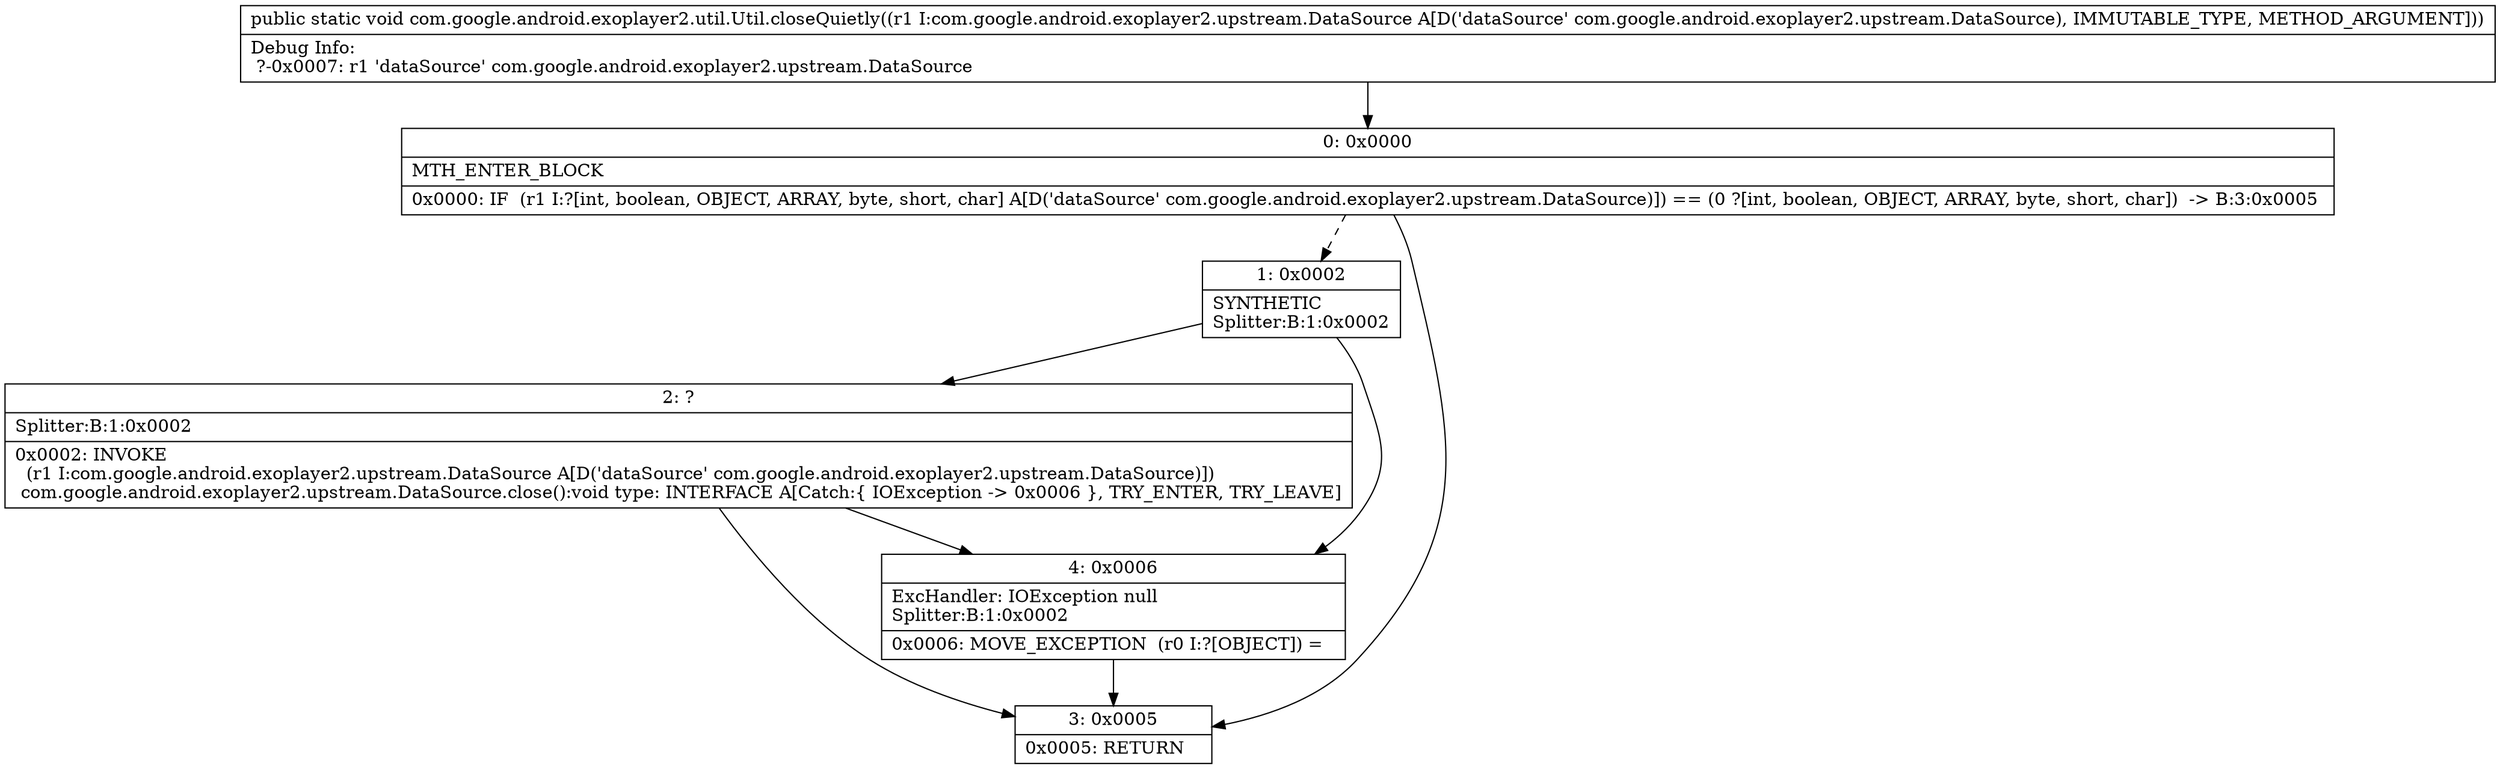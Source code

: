 digraph "CFG forcom.google.android.exoplayer2.util.Util.closeQuietly(Lcom\/google\/android\/exoplayer2\/upstream\/DataSource;)V" {
Node_0 [shape=record,label="{0\:\ 0x0000|MTH_ENTER_BLOCK\l|0x0000: IF  (r1 I:?[int, boolean, OBJECT, ARRAY, byte, short, char] A[D('dataSource' com.google.android.exoplayer2.upstream.DataSource)]) == (0 ?[int, boolean, OBJECT, ARRAY, byte, short, char])  \-\> B:3:0x0005 \l}"];
Node_1 [shape=record,label="{1\:\ 0x0002|SYNTHETIC\lSplitter:B:1:0x0002\l}"];
Node_2 [shape=record,label="{2\:\ ?|Splitter:B:1:0x0002\l|0x0002: INVOKE  \l  (r1 I:com.google.android.exoplayer2.upstream.DataSource A[D('dataSource' com.google.android.exoplayer2.upstream.DataSource)])\l com.google.android.exoplayer2.upstream.DataSource.close():void type: INTERFACE A[Catch:\{ IOException \-\> 0x0006 \}, TRY_ENTER, TRY_LEAVE]\l}"];
Node_3 [shape=record,label="{3\:\ 0x0005|0x0005: RETURN   \l}"];
Node_4 [shape=record,label="{4\:\ 0x0006|ExcHandler: IOException null\lSplitter:B:1:0x0002\l|0x0006: MOVE_EXCEPTION  (r0 I:?[OBJECT]) =  \l}"];
MethodNode[shape=record,label="{public static void com.google.android.exoplayer2.util.Util.closeQuietly((r1 I:com.google.android.exoplayer2.upstream.DataSource A[D('dataSource' com.google.android.exoplayer2.upstream.DataSource), IMMUTABLE_TYPE, METHOD_ARGUMENT]))  | Debug Info:\l  ?\-0x0007: r1 'dataSource' com.google.android.exoplayer2.upstream.DataSource\l}"];
MethodNode -> Node_0;
Node_0 -> Node_1[style=dashed];
Node_0 -> Node_3;
Node_1 -> Node_2;
Node_1 -> Node_4;
Node_2 -> Node_3;
Node_2 -> Node_4;
Node_4 -> Node_3;
}

